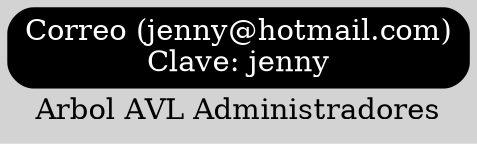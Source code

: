 digraph G
{
node [shape = box, style = "rounded, filled", color = black, fontcolor = white];
style = filled;
bgcolor = lightgray;
orientatio = landscape;
center = true;
edge [arrowhead = none, arrowtail = none, color = red, dir = both];
nodo1[label = "Correo (jenny@hotmail.com)
Clave: jenny"];
label = " Arbol AVL Administradores ";

}
